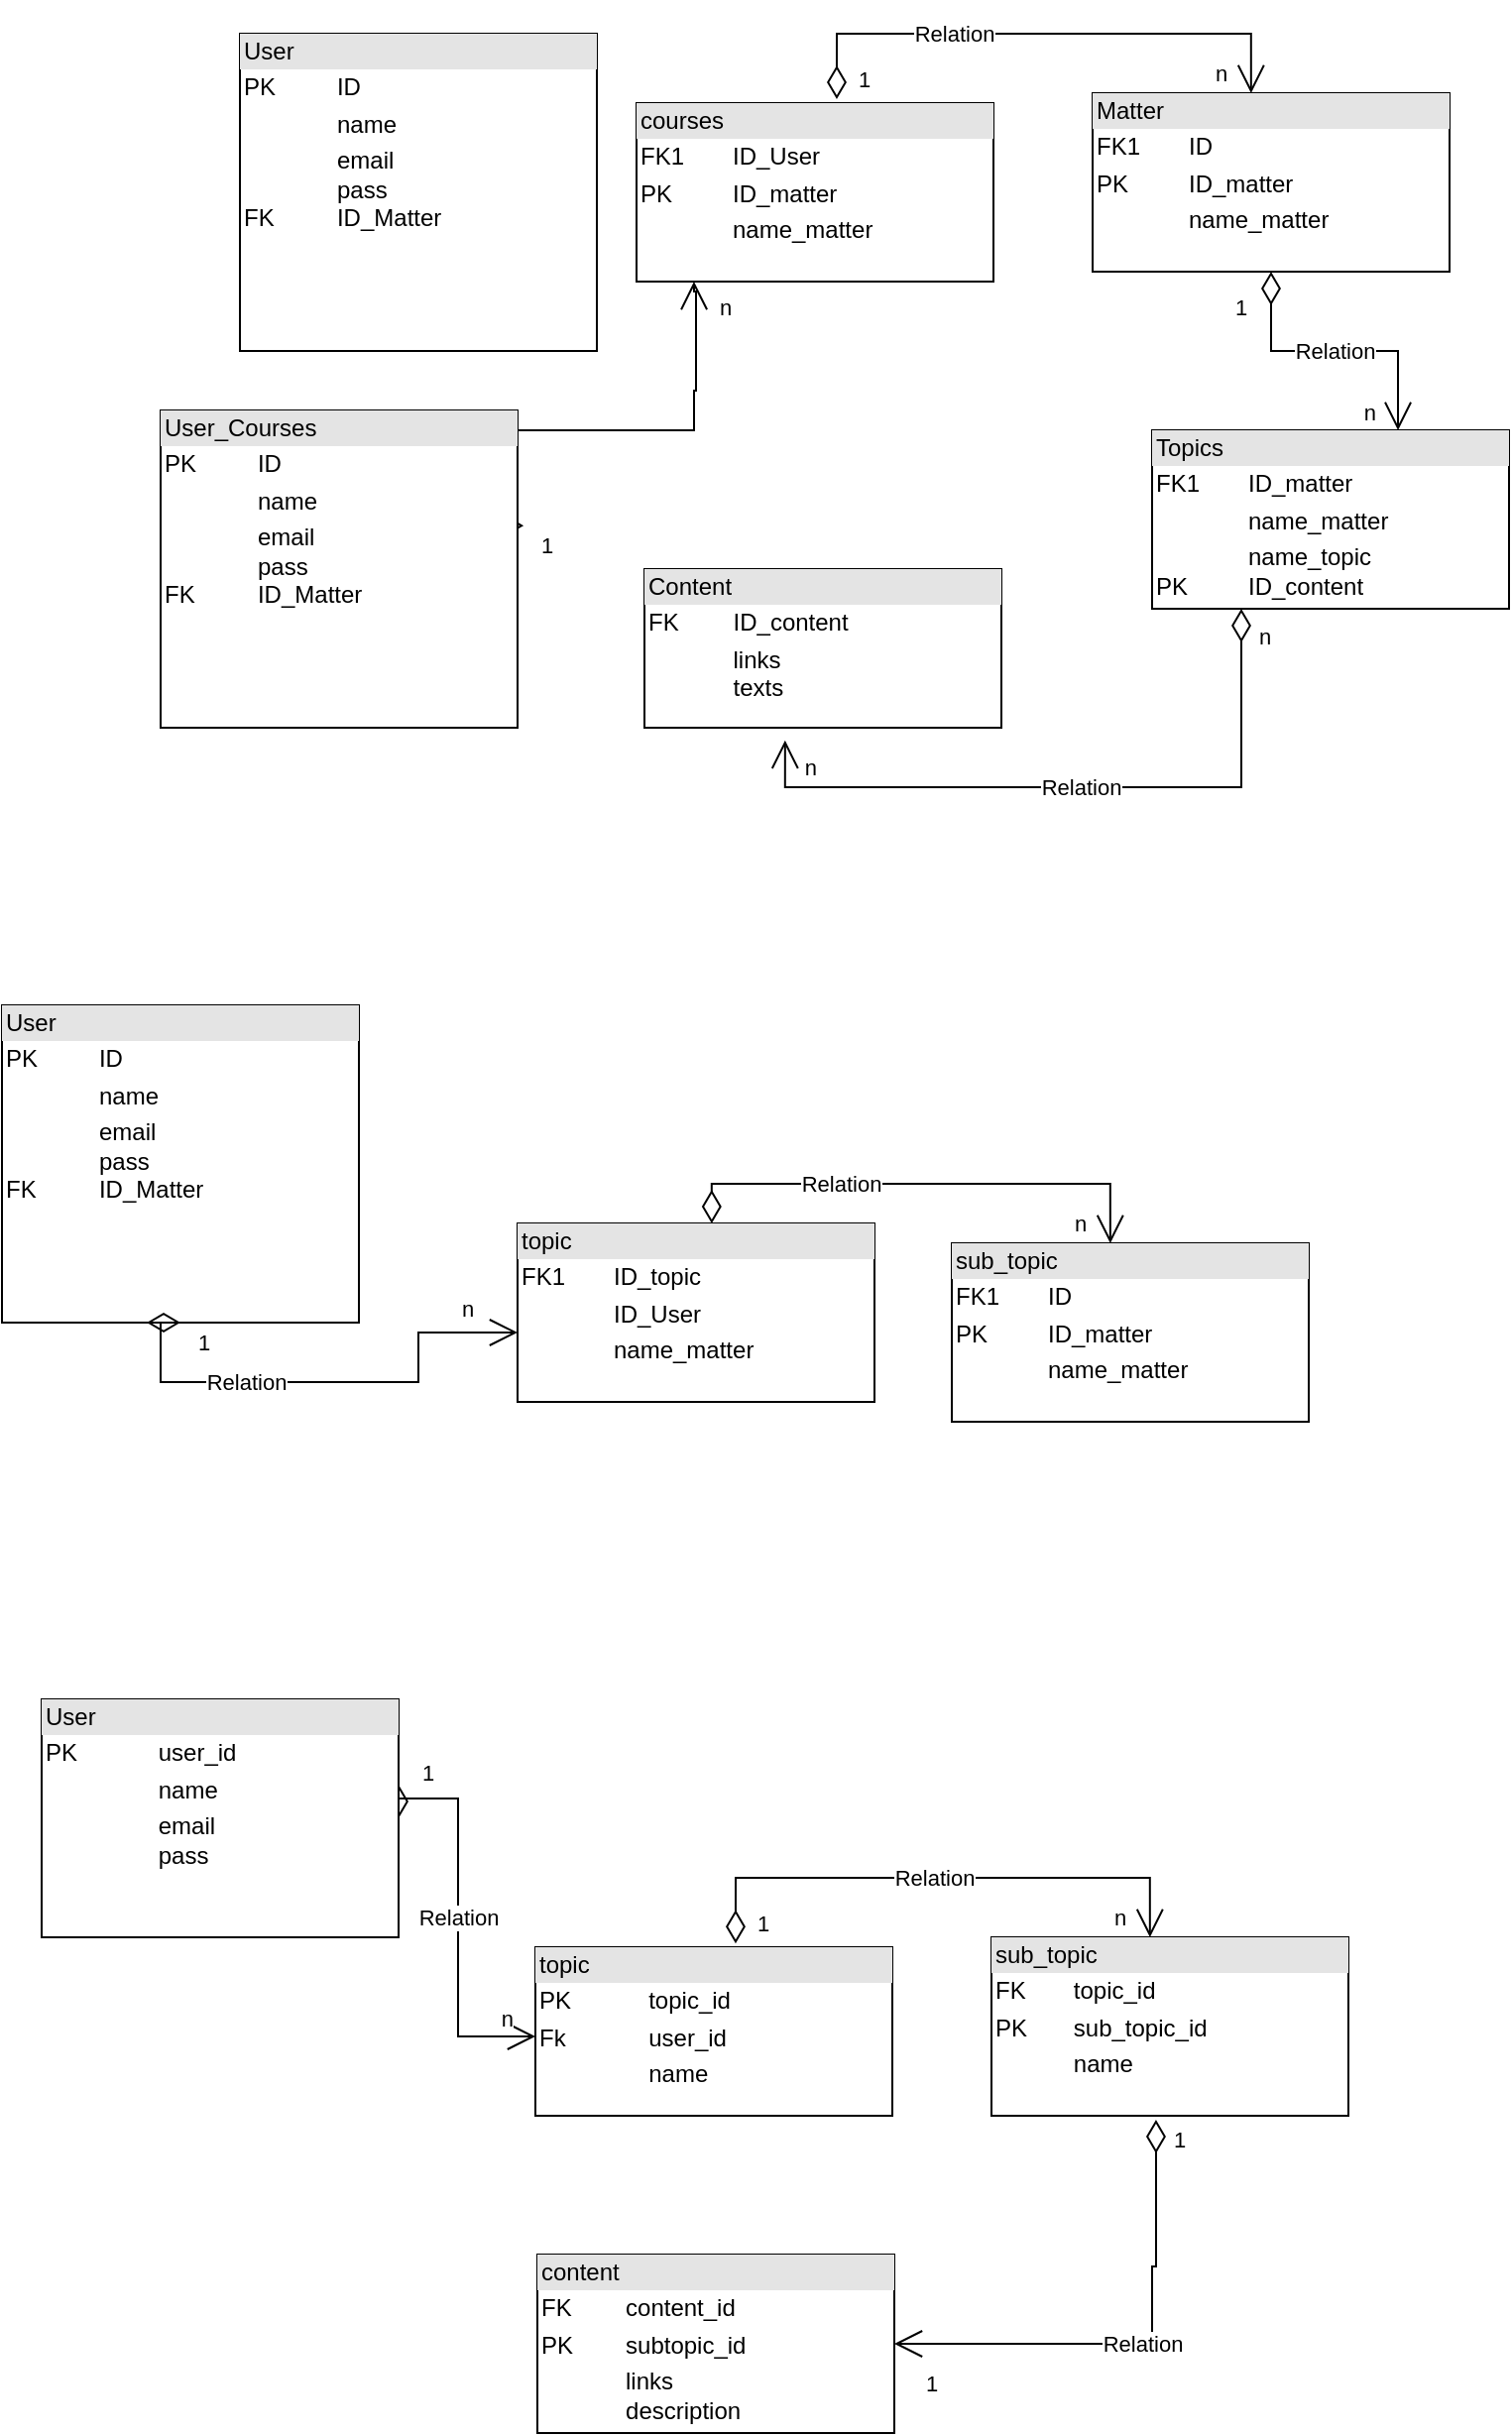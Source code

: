 <mxfile version="17.4.3" type="github"><diagram id="b6IC6RCKpyj3X8S14BIQ" name="Page-1"><mxGraphModel dx="1695" dy="474" grid="1" gridSize="10" guides="1" tooltips="1" connect="1" arrows="1" fold="1" page="1" pageScale="1" pageWidth="827" pageHeight="1169" math="0" shadow="0"><root><mxCell id="0"/><mxCell id="1" parent="0"/><mxCell id="qtQ0x-J2uhxXYlKxqQo4-1" value="&lt;div style=&quot;box-sizing: border-box ; width: 100% ; background: #e4e4e4 ; padding: 2px&quot;&gt;User&lt;/div&gt;&lt;table style=&quot;width: 100% ; font-size: 1em&quot; cellpadding=&quot;2&quot; cellspacing=&quot;0&quot;&gt;&lt;tbody&gt;&lt;tr&gt;&lt;td&gt;PK&lt;/td&gt;&lt;td&gt;ID&lt;/td&gt;&lt;/tr&gt;&lt;tr&gt;&lt;td&gt;&lt;br&gt;&lt;/td&gt;&lt;td&gt;name&lt;/td&gt;&lt;/tr&gt;&lt;tr&gt;&lt;td&gt;&lt;br&gt;&lt;br&gt;FK&lt;/td&gt;&lt;td&gt;email&lt;br&gt;pass&lt;br&gt;ID_Matter&lt;/td&gt;&lt;/tr&gt;&lt;/tbody&gt;&lt;/table&gt;" style="verticalAlign=top;align=left;overflow=fill;html=1;" parent="1" vertex="1"><mxGeometry x="30" y="40" width="180" height="160" as="geometry"/></mxCell><mxCell id="qtQ0x-J2uhxXYlKxqQo4-2" value="Relation" style="endArrow=open;html=1;endSize=12;startArrow=diamondThin;startSize=14;startFill=0;edgeStyle=orthogonalEdgeStyle;rounded=0;entryX=0.444;entryY=0;entryDx=0;entryDy=0;entryPerimeter=0;exitX=0.561;exitY=-0.022;exitDx=0;exitDy=0;exitPerimeter=0;" parent="1" source="qtQ0x-J2uhxXYlKxqQo4-17" target="qtQ0x-J2uhxXYlKxqQo4-5" edge="1"><mxGeometry x="-0.321" relative="1" as="geometry"><mxPoint x="210" y="330" as="sourcePoint"/><mxPoint x="100" y="420" as="targetPoint"/><Array as="points"><mxPoint x="331" y="40"/><mxPoint x="540" y="40"/></Array><mxPoint as="offset"/></mxGeometry></mxCell><mxCell id="qtQ0x-J2uhxXYlKxqQo4-3" value="1" style="edgeLabel;resizable=0;html=1;align=left;verticalAlign=top;" parent="qtQ0x-J2uhxXYlKxqQo4-2" connectable="0" vertex="1"><mxGeometry x="-1" relative="1" as="geometry"><mxPoint x="7" y="-3" as="offset"/></mxGeometry></mxCell><mxCell id="qtQ0x-J2uhxXYlKxqQo4-5" value="&lt;div style=&quot;box-sizing: border-box ; width: 100% ; background: #e4e4e4 ; padding: 2px&quot;&gt;Matter&lt;/div&gt;&lt;table style=&quot;width: 100% ; font-size: 1em&quot; cellpadding=&quot;2&quot; cellspacing=&quot;0&quot;&gt;&lt;tbody&gt;&lt;tr&gt;&lt;td&gt;FK1&lt;br&gt;&lt;/td&gt;&lt;td&gt;ID&lt;/td&gt;&lt;/tr&gt;&lt;tr&gt;&lt;td&gt;PK&lt;/td&gt;&lt;td&gt;ID_matter&lt;/td&gt;&lt;/tr&gt;&lt;tr&gt;&lt;td&gt;&lt;/td&gt;&lt;td&gt;name_matter&lt;/td&gt;&lt;/tr&gt;&lt;/tbody&gt;&lt;/table&gt;" style="verticalAlign=top;align=left;overflow=fill;html=1;" parent="1" vertex="1"><mxGeometry x="460" y="70" width="180" height="90" as="geometry"/></mxCell><mxCell id="qtQ0x-J2uhxXYlKxqQo4-6" value="&lt;div style=&quot;box-sizing: border-box ; width: 100% ; background: #e4e4e4 ; padding: 2px&quot;&gt;Topics&lt;/div&gt;&lt;table style=&quot;width: 100% ; font-size: 1em&quot; cellpadding=&quot;2&quot; cellspacing=&quot;0&quot;&gt;&lt;tbody&gt;&lt;tr&gt;&lt;td&gt;FK1&lt;br&gt;&lt;/td&gt;&lt;td&gt;ID_matter&lt;/td&gt;&lt;/tr&gt;&lt;tr&gt;&lt;td&gt;&lt;br&gt;&lt;/td&gt;&lt;td&gt;name_matter&lt;/td&gt;&lt;/tr&gt;&lt;tr&gt;&lt;td&gt;&lt;br&gt;PK&lt;/td&gt;&lt;td&gt;name_topic&lt;br&gt;ID_content&lt;/td&gt;&lt;/tr&gt;&lt;/tbody&gt;&lt;/table&gt;" style="verticalAlign=top;align=left;overflow=fill;html=1;" parent="1" vertex="1"><mxGeometry x="490" y="240" width="180" height="90" as="geometry"/></mxCell><mxCell id="qtQ0x-J2uhxXYlKxqQo4-8" value="Relation" style="endArrow=open;html=1;endSize=12;startArrow=diamondThin;startSize=14;startFill=0;edgeStyle=orthogonalEdgeStyle;rounded=0;entryX=0.689;entryY=0;entryDx=0;entryDy=0;entryPerimeter=0;" parent="1" source="qtQ0x-J2uhxXYlKxqQo4-5" target="qtQ0x-J2uhxXYlKxqQo4-6" edge="1"><mxGeometry relative="1" as="geometry"><mxPoint x="220" y="474.5" as="sourcePoint"/><mxPoint x="539" y="340" as="targetPoint"/></mxGeometry></mxCell><mxCell id="qtQ0x-J2uhxXYlKxqQo4-10" value="n" style="edgeLabel;resizable=0;html=1;align=right;verticalAlign=top;" parent="qtQ0x-J2uhxXYlKxqQo4-8" connectable="0" vertex="1"><mxGeometry x="1" relative="1" as="geometry"><mxPoint x="-11" y="-22" as="offset"/></mxGeometry></mxCell><mxCell id="qtQ0x-J2uhxXYlKxqQo4-13" value="&lt;div style=&quot;box-sizing: border-box ; width: 100% ; background: #e4e4e4 ; padding: 2px&quot;&gt;Content&lt;/div&gt;&lt;table style=&quot;width: 100% ; font-size: 1em&quot; cellpadding=&quot;2&quot; cellspacing=&quot;0&quot;&gt;&lt;tbody&gt;&lt;tr&gt;&lt;td&gt;FK&lt;/td&gt;&lt;td&gt;ID_content&lt;/td&gt;&lt;/tr&gt;&lt;tr&gt;&lt;td&gt;&lt;br&gt;&lt;/td&gt;&lt;td&gt;links&lt;br&gt;texts&lt;br&gt;&lt;br&gt;&lt;/td&gt;&lt;/tr&gt;&lt;tr&gt;&lt;td&gt;&lt;/td&gt;&lt;td&gt;&lt;br&gt;&lt;/td&gt;&lt;/tr&gt;&lt;/tbody&gt;&lt;/table&gt;" style="verticalAlign=top;align=left;overflow=fill;html=1;" parent="1" vertex="1"><mxGeometry x="234" y="310" width="180" height="80" as="geometry"/></mxCell><mxCell id="qtQ0x-J2uhxXYlKxqQo4-14" value="Relation" style="endArrow=open;html=1;endSize=12;startArrow=diamondThin;startSize=14;startFill=0;edgeStyle=orthogonalEdgeStyle;rounded=0;exitX=0.25;exitY=1;exitDx=0;exitDy=0;entryX=0.394;entryY=1.08;entryDx=0;entryDy=0;entryPerimeter=0;" parent="1" source="qtQ0x-J2uhxXYlKxqQo4-6" target="qtQ0x-J2uhxXYlKxqQo4-13" edge="1"><mxGeometry x="-0.001" relative="1" as="geometry"><mxPoint x="560" y="370" as="sourcePoint"/><mxPoint x="350" y="420" as="targetPoint"/><Array as="points"><mxPoint x="535" y="420"/><mxPoint x="305" y="420"/></Array><mxPoint as="offset"/></mxGeometry></mxCell><mxCell id="qtQ0x-J2uhxXYlKxqQo4-15" value="n" style="edgeLabel;resizable=0;html=1;align=left;verticalAlign=top;" parent="qtQ0x-J2uhxXYlKxqQo4-14" connectable="0" vertex="1"><mxGeometry x="-1" relative="1" as="geometry"><mxPoint x="7" y="1" as="offset"/></mxGeometry></mxCell><mxCell id="qtQ0x-J2uhxXYlKxqQo4-16" value="n" style="edgeLabel;resizable=0;html=1;align=right;verticalAlign=top;" parent="qtQ0x-J2uhxXYlKxqQo4-14" connectable="0" vertex="1"><mxGeometry x="1" relative="1" as="geometry"><mxPoint x="17" as="offset"/></mxGeometry></mxCell><mxCell id="qtQ0x-J2uhxXYlKxqQo4-17" value="&lt;div style=&quot;box-sizing: border-box ; width: 100% ; background: #e4e4e4 ; padding: 2px&quot;&gt;courses&lt;/div&gt;&lt;table style=&quot;width: 100% ; font-size: 1em&quot; cellpadding=&quot;2&quot; cellspacing=&quot;0&quot;&gt;&lt;tbody&gt;&lt;tr&gt;&lt;td&gt;FK1&lt;br&gt;&lt;/td&gt;&lt;td&gt;ID_User&lt;/td&gt;&lt;/tr&gt;&lt;tr&gt;&lt;td&gt;PK&lt;/td&gt;&lt;td&gt;ID_matter&lt;/td&gt;&lt;/tr&gt;&lt;tr&gt;&lt;td&gt;&lt;/td&gt;&lt;td&gt;name_matter&lt;br&gt;&lt;br&gt;&lt;/td&gt;&lt;/tr&gt;&lt;/tbody&gt;&lt;/table&gt;" style="verticalAlign=top;align=left;overflow=fill;html=1;" parent="1" vertex="1"><mxGeometry x="230" y="75" width="180" height="90" as="geometry"/></mxCell><mxCell id="qtQ0x-J2uhxXYlKxqQo4-18" value="Relation" style="endArrow=open;html=1;endSize=12;startArrow=diamondThin;startSize=14;startFill=0;edgeStyle=orthogonalEdgeStyle;rounded=0;exitX=1.017;exitY=0.363;exitDx=0;exitDy=0;entryX=0.161;entryY=1;entryDx=0;entryDy=0;entryPerimeter=0;exitPerimeter=0;" parent="1" source="qtQ0x-J2uhxXYlKxqQo4-24" target="qtQ0x-J2uhxXYlKxqQo4-17" edge="1"><mxGeometry x="-0.219" relative="1" as="geometry"><mxPoint x="210" y="170" as="sourcePoint"/><mxPoint x="280" y="220" as="targetPoint"/><Array as="points"><mxPoint x="120" y="288"/><mxPoint x="120" y="240"/><mxPoint x="259" y="240"/><mxPoint x="259" y="220"/><mxPoint x="260" y="220"/><mxPoint x="260" y="170"/><mxPoint x="259" y="170"/></Array><mxPoint as="offset"/></mxGeometry></mxCell><mxCell id="qtQ0x-J2uhxXYlKxqQo4-19" value="1" style="edgeLabel;resizable=0;html=1;align=left;verticalAlign=top;" parent="qtQ0x-J2uhxXYlKxqQo4-18" connectable="0" vertex="1"><mxGeometry x="-1" relative="1" as="geometry"><mxPoint x="7" y="-3" as="offset"/></mxGeometry></mxCell><mxCell id="qtQ0x-J2uhxXYlKxqQo4-20" value="n" style="edgeLabel;resizable=0;html=1;align=left;verticalAlign=top;" parent="1" connectable="0" vertex="1"><mxGeometry x="270" y="165" as="geometry"/></mxCell><mxCell id="qtQ0x-J2uhxXYlKxqQo4-21" value="1" style="edgeLabel;resizable=0;html=1;align=left;verticalAlign=top;" parent="1" connectable="0" vertex="1"><mxGeometry x="530" y="165" as="geometry"/></mxCell><mxCell id="qtQ0x-J2uhxXYlKxqQo4-22" value="1" style="edgeLabel;resizable=0;html=1;align=left;verticalAlign=top;" parent="1" connectable="0" vertex="1"><mxGeometry x="340" y="50" as="geometry"/></mxCell><mxCell id="qtQ0x-J2uhxXYlKxqQo4-23" value="n" style="edgeLabel;resizable=0;html=1;align=left;verticalAlign=top;" parent="1" connectable="0" vertex="1"><mxGeometry x="520" y="47" as="geometry"/></mxCell><mxCell id="qtQ0x-J2uhxXYlKxqQo4-24" value="&lt;div style=&quot;box-sizing: border-box ; width: 100% ; background: #e4e4e4 ; padding: 2px&quot;&gt;User_Courses&lt;/div&gt;&lt;table style=&quot;width: 100% ; font-size: 1em&quot; cellpadding=&quot;2&quot; cellspacing=&quot;0&quot;&gt;&lt;tbody&gt;&lt;tr&gt;&lt;td&gt;PK&lt;/td&gt;&lt;td&gt;ID&lt;/td&gt;&lt;/tr&gt;&lt;tr&gt;&lt;td&gt;&lt;br&gt;&lt;/td&gt;&lt;td&gt;name&lt;/td&gt;&lt;/tr&gt;&lt;tr&gt;&lt;td&gt;&lt;br&gt;&lt;br&gt;FK&lt;/td&gt;&lt;td&gt;email&lt;br&gt;pass&lt;br&gt;ID_Matter&lt;/td&gt;&lt;/tr&gt;&lt;/tbody&gt;&lt;/table&gt;" style="verticalAlign=top;align=left;overflow=fill;html=1;" parent="1" vertex="1"><mxGeometry x="-10" y="230" width="180" height="160" as="geometry"/></mxCell><mxCell id="qtQ0x-J2uhxXYlKxqQo4-25" value="Relation" style="endArrow=open;html=1;endSize=12;startArrow=diamondThin;startSize=14;startFill=0;edgeStyle=orthogonalEdgeStyle;rounded=0;entryX=0.444;entryY=0;entryDx=0;entryDy=0;entryPerimeter=0;exitX=0.544;exitY=0;exitDx=0;exitDy=0;exitPerimeter=0;" parent="1" source="qtQ0x-J2uhxXYlKxqQo4-35" target="qtQ0x-J2uhxXYlKxqQo4-27" edge="1"><mxGeometry x="-0.321" relative="1" as="geometry"><mxPoint x="260" y="660" as="sourcePoint"/><mxPoint x="29" y="1000" as="targetPoint"/><Array as="points"><mxPoint x="268" y="620"/><mxPoint x="469" y="620"/></Array><mxPoint as="offset"/></mxGeometry></mxCell><mxCell id="qtQ0x-J2uhxXYlKxqQo4-26" value="1" style="edgeLabel;resizable=0;html=1;align=left;verticalAlign=top;" parent="qtQ0x-J2uhxXYlKxqQo4-25" connectable="0" vertex="1"><mxGeometry x="-1" relative="1" as="geometry"><mxPoint x="7" y="-3" as="offset"/></mxGeometry></mxCell><mxCell id="qtQ0x-J2uhxXYlKxqQo4-27" value="&lt;div style=&quot;box-sizing: border-box ; width: 100% ; background: #e4e4e4 ; padding: 2px&quot;&gt;sub_topic&lt;/div&gt;&lt;table style=&quot;width: 100% ; font-size: 1em&quot; cellpadding=&quot;2&quot; cellspacing=&quot;0&quot;&gt;&lt;tbody&gt;&lt;tr&gt;&lt;td&gt;FK1&lt;br&gt;&lt;/td&gt;&lt;td&gt;ID&lt;/td&gt;&lt;/tr&gt;&lt;tr&gt;&lt;td&gt;PK&lt;/td&gt;&lt;td&gt;ID_matter&lt;/td&gt;&lt;/tr&gt;&lt;tr&gt;&lt;td&gt;&lt;/td&gt;&lt;td&gt;name_matter&lt;/td&gt;&lt;/tr&gt;&lt;/tbody&gt;&lt;/table&gt;" style="verticalAlign=top;align=left;overflow=fill;html=1;" parent="1" vertex="1"><mxGeometry x="389" y="650" width="180" height="90" as="geometry"/></mxCell><mxCell id="qtQ0x-J2uhxXYlKxqQo4-35" value="&lt;div style=&quot;box-sizing: border-box ; width: 100% ; background: #e4e4e4 ; padding: 2px&quot;&gt;topic&lt;/div&gt;&lt;table style=&quot;width: 100% ; font-size: 1em&quot; cellpadding=&quot;2&quot; cellspacing=&quot;0&quot;&gt;&lt;tbody&gt;&lt;tr&gt;&lt;td&gt;FK1&lt;br&gt;&lt;/td&gt;&lt;td&gt;ID_topic&lt;/td&gt;&lt;/tr&gt;&lt;tr&gt;&lt;td&gt;&lt;br&gt;&lt;/td&gt;&lt;td&gt;ID_User&lt;/td&gt;&lt;/tr&gt;&lt;tr&gt;&lt;td&gt;&lt;/td&gt;&lt;td&gt;name_matter&lt;br&gt;&lt;br&gt;&lt;/td&gt;&lt;/tr&gt;&lt;/tbody&gt;&lt;/table&gt;" style="verticalAlign=top;align=left;overflow=fill;html=1;" parent="1" vertex="1"><mxGeometry x="170" y="640" width="180" height="90" as="geometry"/></mxCell><mxCell id="qtQ0x-J2uhxXYlKxqQo4-40" value="n" style="edgeLabel;resizable=0;html=1;align=left;verticalAlign=top;" parent="1" connectable="0" vertex="1"><mxGeometry x="140" y="670" as="geometry"/></mxCell><mxCell id="qtQ0x-J2uhxXYlKxqQo4-41" value="n" style="edgeLabel;resizable=0;html=1;align=left;verticalAlign=top;" parent="1" connectable="0" vertex="1"><mxGeometry x="449" y="627" as="geometry"/></mxCell><mxCell id="qtQ0x-J2uhxXYlKxqQo4-42" value="&lt;div style=&quot;box-sizing: border-box ; width: 100% ; background: #e4e4e4 ; padding: 2px&quot;&gt;User&lt;/div&gt;&lt;table style=&quot;width: 100% ; font-size: 1em&quot; cellpadding=&quot;2&quot; cellspacing=&quot;0&quot;&gt;&lt;tbody&gt;&lt;tr&gt;&lt;td&gt;PK&lt;/td&gt;&lt;td&gt;ID&lt;/td&gt;&lt;/tr&gt;&lt;tr&gt;&lt;td&gt;&lt;br&gt;&lt;/td&gt;&lt;td&gt;name&lt;/td&gt;&lt;/tr&gt;&lt;tr&gt;&lt;td&gt;&lt;br&gt;&lt;br&gt;FK&lt;/td&gt;&lt;td&gt;email&lt;br&gt;pass&lt;br&gt;ID_Matter&lt;/td&gt;&lt;/tr&gt;&lt;/tbody&gt;&lt;/table&gt;" style="verticalAlign=top;align=left;overflow=fill;html=1;" parent="1" vertex="1"><mxGeometry x="-90" y="530" width="180" height="160" as="geometry"/></mxCell><mxCell id="qtQ0x-J2uhxXYlKxqQo4-43" value="Relation" style="endArrow=open;html=1;endSize=12;startArrow=diamondThin;startSize=14;startFill=0;edgeStyle=orthogonalEdgeStyle;rounded=0;entryX=0.444;entryY=0;entryDx=0;entryDy=0;entryPerimeter=0;exitX=0.561;exitY=-0.022;exitDx=0;exitDy=0;exitPerimeter=0;" parent="1" source="qtQ0x-J2uhxXYlKxqQo4-48" target="qtQ0x-J2uhxXYlKxqQo4-45" edge="1"><mxGeometry x="-0.021" relative="1" as="geometry"><mxPoint x="159" y="1260" as="sourcePoint"/><mxPoint x="49" y="1350" as="targetPoint"/><Array as="points"><mxPoint x="280" y="970"/><mxPoint x="489" y="970"/></Array><mxPoint as="offset"/></mxGeometry></mxCell><mxCell id="qtQ0x-J2uhxXYlKxqQo4-44" value="1" style="edgeLabel;resizable=0;html=1;align=left;verticalAlign=top;" parent="qtQ0x-J2uhxXYlKxqQo4-43" connectable="0" vertex="1"><mxGeometry x="-1" relative="1" as="geometry"><mxPoint x="7" y="-3" as="offset"/></mxGeometry></mxCell><mxCell id="qtQ0x-J2uhxXYlKxqQo4-45" value="&lt;div style=&quot;box-sizing: border-box ; width: 100% ; background: #e4e4e4 ; padding: 2px&quot;&gt;sub_topic&lt;/div&gt;&lt;table style=&quot;width: 100% ; font-size: 1em&quot; cellpadding=&quot;2&quot; cellspacing=&quot;0&quot;&gt;&lt;tbody&gt;&lt;tr&gt;&lt;td&gt;FK&lt;br&gt;&lt;/td&gt;&lt;td&gt;topic_id&lt;/td&gt;&lt;/tr&gt;&lt;tr&gt;&lt;td&gt;PK&lt;/td&gt;&lt;td&gt;sub_topic_id&lt;/td&gt;&lt;/tr&gt;&lt;tr&gt;&lt;td&gt;&lt;/td&gt;&lt;td&gt;name&lt;br&gt;&lt;br&gt;&lt;/td&gt;&lt;/tr&gt;&lt;/tbody&gt;&lt;/table&gt;" style="verticalAlign=top;align=left;overflow=fill;html=1;" parent="1" vertex="1"><mxGeometry x="409" y="1000" width="180" height="90" as="geometry"/></mxCell><mxCell id="qtQ0x-J2uhxXYlKxqQo4-46" value="Relation" style="endArrow=open;html=1;endSize=12;startArrow=diamondThin;startSize=14;startFill=0;edgeStyle=orthogonalEdgeStyle;rounded=0;exitX=1;exitY=0.5;exitDx=0;exitDy=0;" parent="1" source="qtQ0x-J2uhxXYlKxqQo4-52" target="qtQ0x-J2uhxXYlKxqQo4-48" edge="1"><mxGeometry x="0.005" relative="1" as="geometry"><mxPoint x="-10" y="1075" as="sourcePoint"/><mxPoint x="73.02" y="1115" as="targetPoint"/><mxPoint as="offset"/><Array as="points"><mxPoint x="140" y="930"/><mxPoint x="140" y="1050"/></Array></mxGeometry></mxCell><mxCell id="qtQ0x-J2uhxXYlKxqQo4-47" value="n" style="edgeLabel;resizable=0;html=1;align=right;verticalAlign=top;" parent="qtQ0x-J2uhxXYlKxqQo4-46" connectable="0" vertex="1"><mxGeometry x="1" relative="1" as="geometry"><mxPoint x="-11" y="-22" as="offset"/></mxGeometry></mxCell><mxCell id="qtQ0x-J2uhxXYlKxqQo4-48" value="&lt;div style=&quot;box-sizing: border-box ; width: 100% ; background: #e4e4e4 ; padding: 2px&quot;&gt;topic&lt;/div&gt;&lt;table style=&quot;width: 100% ; font-size: 1em&quot; cellpadding=&quot;2&quot; cellspacing=&quot;0&quot;&gt;&lt;tbody&gt;&lt;tr&gt;&lt;td&gt;PK&lt;br&gt;&lt;/td&gt;&lt;td&gt;topic_id&lt;/td&gt;&lt;/tr&gt;&lt;tr&gt;&lt;td&gt;Fk&lt;/td&gt;&lt;td&gt;user_id&lt;/td&gt;&lt;/tr&gt;&lt;tr&gt;&lt;td&gt;&lt;/td&gt;&lt;td&gt;name&lt;br&gt;&lt;br&gt;&lt;/td&gt;&lt;/tr&gt;&lt;/tbody&gt;&lt;/table&gt;" style="verticalAlign=top;align=left;overflow=fill;html=1;" parent="1" vertex="1"><mxGeometry x="179" y="1005" width="180" height="85" as="geometry"/></mxCell><mxCell id="qtQ0x-J2uhxXYlKxqQo4-50" value="1" style="edgeLabel;resizable=0;html=1;align=left;verticalAlign=top;" parent="1" connectable="0" vertex="1"><mxGeometry x="289" y="980" as="geometry"/></mxCell><mxCell id="qtQ0x-J2uhxXYlKxqQo4-51" value="n" style="edgeLabel;resizable=0;html=1;align=left;verticalAlign=top;" parent="1" connectable="0" vertex="1"><mxGeometry x="469" y="977" as="geometry"/></mxCell><mxCell id="qtQ0x-J2uhxXYlKxqQo4-52" value="&lt;div style=&quot;box-sizing: border-box ; width: 100% ; background: #e4e4e4 ; padding: 2px&quot;&gt;User&lt;/div&gt;&lt;table style=&quot;width: 100% ; font-size: 1em&quot; cellpadding=&quot;2&quot; cellspacing=&quot;0&quot;&gt;&lt;tbody&gt;&lt;tr&gt;&lt;td&gt;PK&lt;/td&gt;&lt;td&gt;user_id&lt;/td&gt;&lt;/tr&gt;&lt;tr&gt;&lt;td&gt;&lt;br&gt;&lt;/td&gt;&lt;td&gt;name&lt;/td&gt;&lt;/tr&gt;&lt;tr&gt;&lt;td&gt;&lt;br&gt;&lt;br&gt;&lt;br&gt;&lt;/td&gt;&lt;td&gt;email&lt;br&gt;pass&lt;br&gt;&lt;br&gt;&lt;/td&gt;&lt;/tr&gt;&lt;/tbody&gt;&lt;/table&gt;" style="verticalAlign=top;align=left;overflow=fill;html=1;" parent="1" vertex="1"><mxGeometry x="-70" y="880" width="180" height="120" as="geometry"/></mxCell><mxCell id="qtQ0x-J2uhxXYlKxqQo4-58" value="1" style="edgeLabel;resizable=0;html=1;align=left;verticalAlign=top;" parent="1" connectable="0" vertex="1"><mxGeometry x="120" y="904" as="geometry"/></mxCell><mxCell id="qtQ0x-J2uhxXYlKxqQo4-61" value="Relation" style="endArrow=open;html=1;endSize=12;startArrow=diamondThin;startSize=14;startFill=0;edgeStyle=orthogonalEdgeStyle;rounded=0;entryX=1;entryY=0.5;entryDx=0;entryDy=0;exitX=0.461;exitY=1.022;exitDx=0;exitDy=0;exitPerimeter=0;" parent="1" source="qtQ0x-J2uhxXYlKxqQo4-45" target="qtQ0x-J2uhxXYlKxqQo4-64" edge="1"><mxGeometry x="-0.021" relative="1" as="geometry"><mxPoint x="311.06" y="1169.13" as="sourcePoint"/><mxPoint x="520.0" y="1166" as="targetPoint"/><Array as="points"><mxPoint x="492" y="1166"/><mxPoint x="490" y="1166"/><mxPoint x="490" y="1205"/></Array><mxPoint as="offset"/></mxGeometry></mxCell><mxCell id="qtQ0x-J2uhxXYlKxqQo4-62" value="1" style="edgeLabel;resizable=0;html=1;align=left;verticalAlign=top;" parent="qtQ0x-J2uhxXYlKxqQo4-61" connectable="0" vertex="1"><mxGeometry x="-1" relative="1" as="geometry"><mxPoint x="7" y="-3" as="offset"/></mxGeometry></mxCell><mxCell id="qtQ0x-J2uhxXYlKxqQo4-63" value="1" style="edgeLabel;resizable=0;html=1;align=left;verticalAlign=top;" parent="1" connectable="0" vertex="1"><mxGeometry x="530" y="1140" as="geometry"><mxPoint x="-156" y="72" as="offset"/></mxGeometry></mxCell><mxCell id="qtQ0x-J2uhxXYlKxqQo4-64" value="&lt;div style=&quot;box-sizing: border-box ; width: 100% ; background: #e4e4e4 ; padding: 2px&quot;&gt;content&lt;/div&gt;&lt;table style=&quot;width: 100% ; font-size: 1em&quot; cellpadding=&quot;2&quot; cellspacing=&quot;0&quot;&gt;&lt;tbody&gt;&lt;tr&gt;&lt;td&gt;FK&lt;br&gt;&lt;/td&gt;&lt;td&gt;content_id&lt;/td&gt;&lt;/tr&gt;&lt;tr&gt;&lt;td&gt;PK&lt;/td&gt;&lt;td&gt;subtopic_id&lt;/td&gt;&lt;/tr&gt;&lt;tr&gt;&lt;td&gt;&lt;/td&gt;&lt;td&gt;links&lt;span style=&quot;white-space: pre&quot;&gt;&#9;&lt;/span&gt;&lt;br&gt;description&lt;/td&gt;&lt;/tr&gt;&lt;/tbody&gt;&lt;/table&gt;" style="verticalAlign=top;align=left;overflow=fill;html=1;" parent="1" vertex="1"><mxGeometry x="180" y="1160" width="180" height="90" as="geometry"/></mxCell><mxCell id="qtQ0x-J2uhxXYlKxqQo4-69" value="Relation" style="endArrow=open;html=1;endSize=12;startArrow=diamondThin;startSize=14;startFill=0;edgeStyle=orthogonalEdgeStyle;rounded=0;exitX=0.5;exitY=1;exitDx=0;exitDy=0;entryX=0;entryY=0.611;entryDx=0;entryDy=0;entryPerimeter=0;" parent="1" source="qtQ0x-J2uhxXYlKxqQo4-42" target="qtQ0x-J2uhxXYlKxqQo4-35" edge="1"><mxGeometry x="-0.321" relative="1" as="geometry"><mxPoint x="-70" y="793.02" as="sourcePoint"/><mxPoint x="150" y="700" as="targetPoint"/><Array as="points"><mxPoint x="-10" y="690"/><mxPoint x="-10" y="720"/><mxPoint x="120" y="720"/><mxPoint x="120" y="695"/></Array><mxPoint as="offset"/></mxGeometry></mxCell><mxCell id="qtQ0x-J2uhxXYlKxqQo4-70" value="1" style="edgeLabel;resizable=0;html=1;align=left;verticalAlign=top;" parent="qtQ0x-J2uhxXYlKxqQo4-69" connectable="0" vertex="1"><mxGeometry x="-1" relative="1" as="geometry"><mxPoint x="7" y="-3" as="offset"/></mxGeometry></mxCell></root></mxGraphModel></diagram></mxfile>